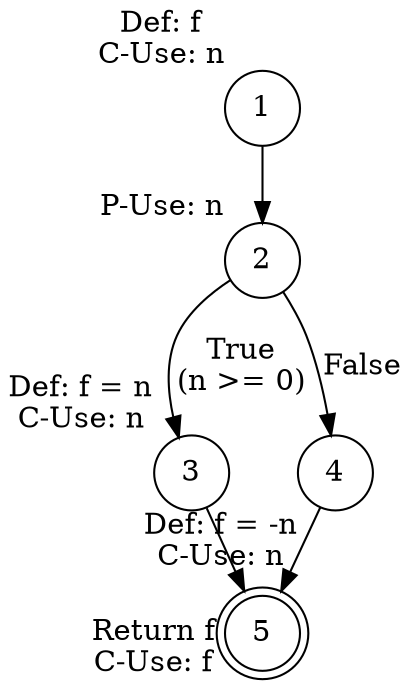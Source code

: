 digraph fabs {
    rankdir=TB;
    node [shape=circle];
    
    1 [label="1", xlabel="Def: f\nC-Use: n"];
    2 [label="2", xlabel="P-Use: n"];
    3 [label="3", xlabel="Def: f = n\nC-Use: n"];
    4 [label="4", xlabel="Def: f = -n\nC-Use: n"];
    5 [label="5", shape=doublecircle, xlabel="Return f\nC-Use: f"];

    1 -> 2;
    2 -> 3 [label="True\n(n >= 0)"];
    2 -> 4 [label="False"];
    3 -> 5;
    4 -> 5;
}